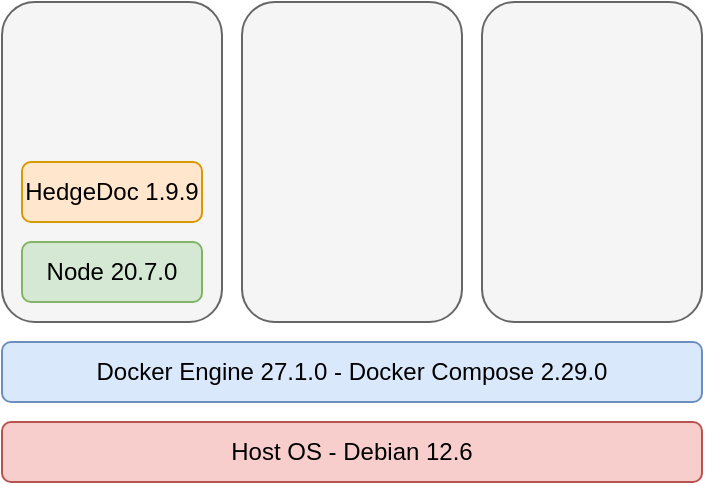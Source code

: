 <mxfile version="24.7.5">
  <diagram name="Página-1" id="A5Ahf2CoRVOPJ03jojGC">
    <mxGraphModel dx="478" dy="302" grid="1" gridSize="10" guides="1" tooltips="1" connect="1" arrows="1" fold="1" page="1" pageScale="1" pageWidth="1600" pageHeight="900" math="0" shadow="0">
      <root>
        <mxCell id="0" />
        <mxCell id="1" parent="0" />
        <mxCell id="La_c6Itd9mwxb3O8G_VO-1" value="Host OS - Debian 12.6" style="rounded=1;whiteSpace=wrap;html=1;fillColor=#f8cecc;strokeColor=#b85450;" vertex="1" parent="1">
          <mxGeometry x="40" y="650" width="350" height="30" as="geometry" />
        </mxCell>
        <mxCell id="La_c6Itd9mwxb3O8G_VO-2" value="D&lt;span style=&quot;background-color: initial;&quot;&gt;ocker Engine 27.1.0 - Docker Compose 2.29.0&lt;/span&gt;" style="rounded=1;whiteSpace=wrap;html=1;fillColor=#dae8fc;strokeColor=#6c8ebf;" vertex="1" parent="1">
          <mxGeometry x="40" y="610" width="350" height="30" as="geometry" />
        </mxCell>
        <mxCell id="La_c6Itd9mwxb3O8G_VO-3" value="" style="rounded=1;whiteSpace=wrap;html=1;fillColor=#f5f5f5;fontColor=#333333;strokeColor=#666666;" vertex="1" parent="1">
          <mxGeometry x="40" y="440" width="110" height="160" as="geometry" />
        </mxCell>
        <mxCell id="La_c6Itd9mwxb3O8G_VO-4" value="" style="rounded=1;whiteSpace=wrap;html=1;fillColor=#f5f5f5;fontColor=#333333;strokeColor=#666666;" vertex="1" parent="1">
          <mxGeometry x="160" y="440" width="110" height="160" as="geometry" />
        </mxCell>
        <mxCell id="La_c6Itd9mwxb3O8G_VO-5" value="" style="rounded=1;whiteSpace=wrap;html=1;fillColor=#f5f5f5;fontColor=#333333;strokeColor=#666666;" vertex="1" parent="1">
          <mxGeometry x="280" y="440" width="110" height="160" as="geometry" />
        </mxCell>
        <mxCell id="La_c6Itd9mwxb3O8G_VO-6" value="Node 20.7.0" style="rounded=1;whiteSpace=wrap;html=1;fillColor=#d5e8d4;strokeColor=#82b366;" vertex="1" parent="1">
          <mxGeometry x="50" y="560" width="90" height="30" as="geometry" />
        </mxCell>
        <mxCell id="La_c6Itd9mwxb3O8G_VO-7" value="HedgeDoc 1.9.9" style="rounded=1;whiteSpace=wrap;html=1;fillColor=#ffe6cc;strokeColor=#d79b00;" vertex="1" parent="1">
          <mxGeometry x="50" y="520" width="90" height="30" as="geometry" />
        </mxCell>
      </root>
    </mxGraphModel>
  </diagram>
</mxfile>
